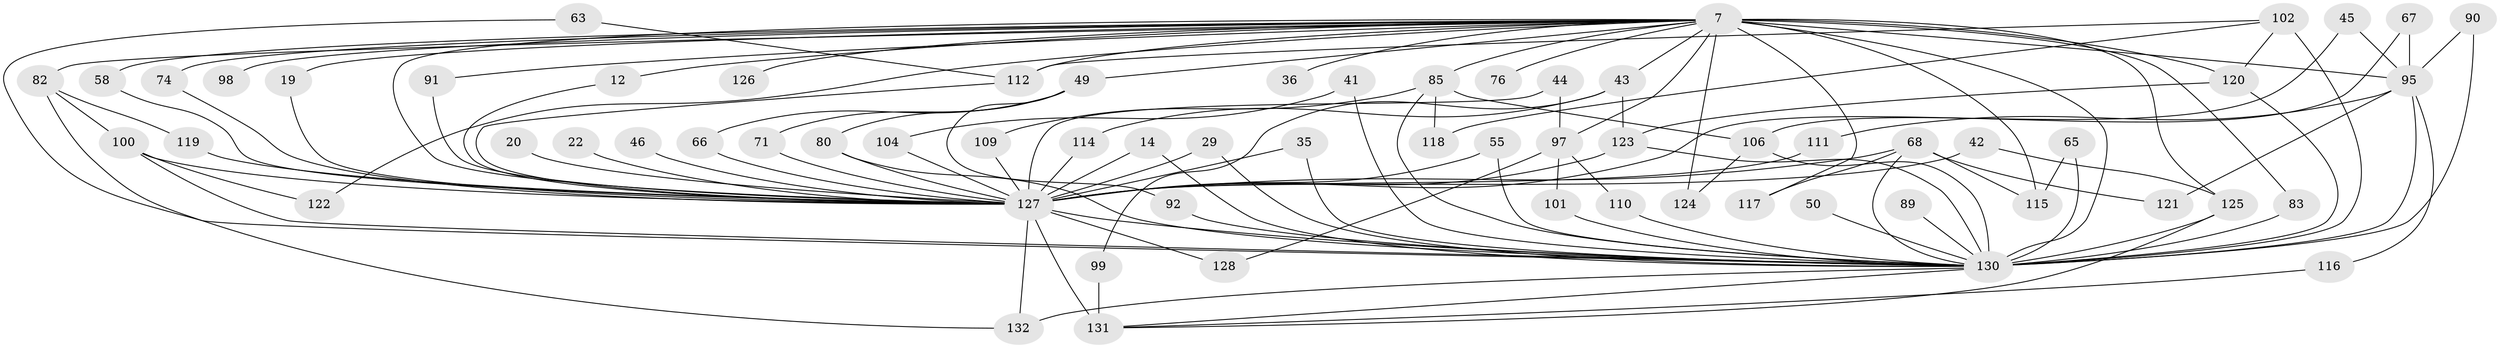 // original degree distribution, {20: 0.007575757575757576, 23: 0.015151515151515152, 25: 0.015151515151515152, 22: 0.007575757575757576, 16: 0.007575757575757576, 21: 0.007575757575757576, 33: 0.007575757575757576, 31: 0.007575757575757576, 5: 0.030303030303030304, 2: 0.5606060606060606, 7: 0.022727272727272728, 6: 0.045454545454545456, 3: 0.19696969696969696, 4: 0.06818181818181818}
// Generated by graph-tools (version 1.1) at 2025/44/03/09/25 04:44:32]
// undirected, 66 vertices, 122 edges
graph export_dot {
graph [start="1"]
  node [color=gray90,style=filled];
  7 [super="+3+4"];
  12;
  14;
  19;
  20;
  22;
  29;
  35;
  36;
  41;
  42;
  43 [super="+25"];
  44;
  45;
  46;
  49 [super="+31"];
  50;
  55;
  58;
  63;
  65;
  66;
  67;
  68 [super="+11+56+57+64"];
  71;
  74;
  76 [super="+69"];
  80 [super="+59"];
  82 [super="+47"];
  83;
  85 [super="+70+73"];
  89;
  90;
  91;
  92;
  95 [super="+88+38+94"];
  97 [super="+21"];
  98;
  99;
  100 [super="+96"];
  101 [super="+84"];
  102 [super="+13"];
  104;
  106 [super="+32"];
  109 [super="+78"];
  110;
  111 [super="+23"];
  112 [super="+17+108"];
  114;
  115 [super="+86"];
  116;
  117;
  118;
  119;
  120 [super="+93+103"];
  121;
  122;
  123 [super="+113"];
  124;
  125 [super="+52+87"];
  126 [super="+77"];
  127 [super="+75+10"];
  128;
  130 [super="+6+34+107"];
  131 [super="+53+61"];
  132 [super="+129"];
  7 -- 76 [weight=4];
  7 -- 85 [weight=3];
  7 -- 98 [weight=2];
  7 -- 122;
  7 -- 126 [weight=3];
  7 -- 130 [weight=26];
  7 -- 74;
  7 -- 82 [weight=2];
  7 -- 19;
  7 -- 95 [weight=7];
  7 -- 97 [weight=2];
  7 -- 49 [weight=3];
  7 -- 58;
  7 -- 12;
  7 -- 83;
  7 -- 91;
  7 -- 36 [weight=2];
  7 -- 43 [weight=3];
  7 -- 112 [weight=2];
  7 -- 117;
  7 -- 124;
  7 -- 127 [weight=9];
  7 -- 120 [weight=3];
  7 -- 125;
  7 -- 115;
  12 -- 127;
  14 -- 127;
  14 -- 130;
  19 -- 127;
  20 -- 127 [weight=2];
  22 -- 127;
  29 -- 127;
  29 -- 130;
  35 -- 127;
  35 -- 130;
  41 -- 104;
  41 -- 130 [weight=2];
  42 -- 125;
  42 -- 127 [weight=2];
  43 -- 114;
  43 -- 99;
  43 -- 123;
  44 -- 97;
  44 -- 127;
  45 -- 127;
  45 -- 95;
  46 -- 127 [weight=2];
  49 -- 80;
  49 -- 66;
  49 -- 71;
  49 -- 92;
  50 -- 130 [weight=2];
  55 -- 130;
  55 -- 127;
  58 -- 127;
  63 -- 112;
  63 -- 130;
  65 -- 130 [weight=2];
  65 -- 115;
  66 -- 127;
  67 -- 95;
  67 -- 106;
  68 -- 130 [weight=4];
  68 -- 115;
  68 -- 117;
  68 -- 121;
  68 -- 127 [weight=3];
  71 -- 127;
  74 -- 127;
  80 -- 127;
  80 -- 130;
  82 -- 119;
  82 -- 100;
  82 -- 132;
  83 -- 130;
  85 -- 109;
  85 -- 118;
  85 -- 130;
  85 -- 106;
  89 -- 130 [weight=2];
  90 -- 95;
  90 -- 130;
  91 -- 127;
  92 -- 130;
  95 -- 111 [weight=2];
  95 -- 116;
  95 -- 121;
  95 -- 130;
  97 -- 128;
  97 -- 110;
  97 -- 101;
  99 -- 131;
  100 -- 122;
  100 -- 130;
  100 -- 127 [weight=3];
  101 -- 130 [weight=2];
  102 -- 118;
  102 -- 130 [weight=4];
  102 -- 112;
  102 -- 120;
  104 -- 127;
  106 -- 130 [weight=3];
  106 -- 124;
  109 -- 127;
  110 -- 130;
  111 -- 127;
  112 -- 127;
  114 -- 127;
  116 -- 131;
  119 -- 127;
  120 -- 130;
  120 -- 123;
  123 -- 127;
  123 -- 130;
  125 -- 130;
  125 -- 131;
  127 -- 130 [weight=12];
  127 -- 128;
  127 -- 131 [weight=3];
  127 -- 132;
  130 -- 131;
  130 -- 132;
}
